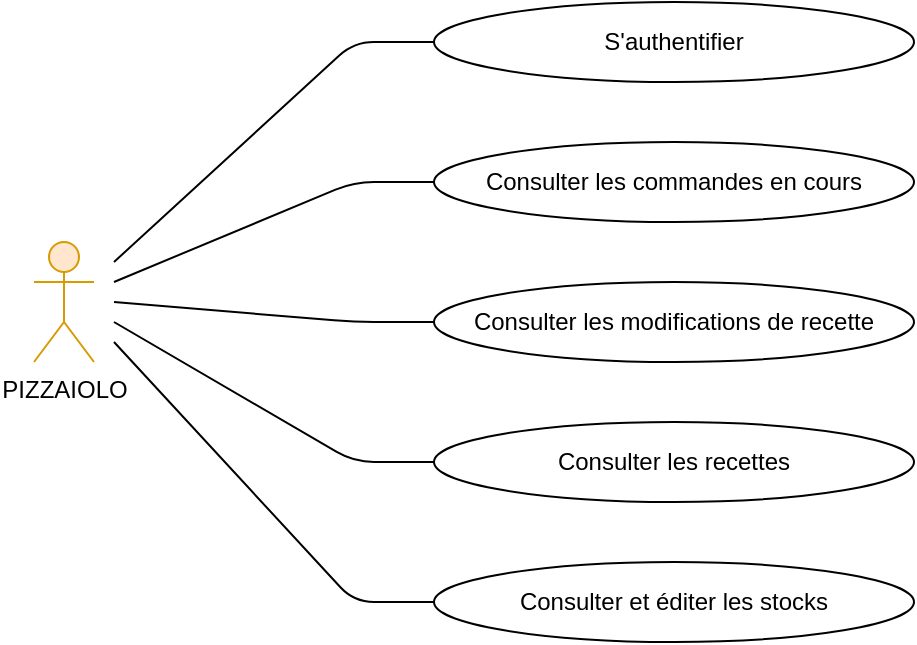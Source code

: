 <mxfile version="13.2.4" type="github">
  <diagram id="rPk13x838Z386rAraOWN" name="Page-1">
    <mxGraphModel dx="946" dy="472" grid="1" gridSize="10" guides="1" tooltips="1" connect="1" arrows="1" fold="1" page="1" pageScale="1" pageWidth="827" pageHeight="1169" math="0" shadow="0">
      <root>
        <mxCell id="0" />
        <mxCell id="1" parent="0" />
        <mxCell id="JB_AflfCaHxMsUsFs5H9-1" value="PIZZAIOLO" style="shape=umlActor;verticalLabelPosition=bottom;labelBackgroundColor=#ffffff;verticalAlign=top;html=1;outlineConnect=0;fillColor=#ffe6cc;strokeColor=#d79b00;" parent="1" vertex="1">
          <mxGeometry x="40" y="170" width="30" height="60" as="geometry" />
        </mxCell>
        <mxCell id="JB_AflfCaHxMsUsFs5H9-2" value="S&#39;authentifier" style="ellipse;whiteSpace=wrap;html=1;" parent="1" vertex="1">
          <mxGeometry x="240" y="50" width="240" height="40" as="geometry" />
        </mxCell>
        <mxCell id="JB_AflfCaHxMsUsFs5H9-3" value="Consulter les commandes en cours" style="ellipse;whiteSpace=wrap;html=1;" parent="1" vertex="1">
          <mxGeometry x="240" y="120" width="240" height="40" as="geometry" />
        </mxCell>
        <mxCell id="JB_AflfCaHxMsUsFs5H9-4" value="Consulter les modifications de recette" style="ellipse;whiteSpace=wrap;html=1;" parent="1" vertex="1">
          <mxGeometry x="240" y="190" width="240" height="40" as="geometry" />
        </mxCell>
        <mxCell id="JB_AflfCaHxMsUsFs5H9-5" value="Consulter les recettes" style="ellipse;whiteSpace=wrap;html=1;" parent="1" vertex="1">
          <mxGeometry x="240" y="260" width="240" height="40" as="geometry" />
        </mxCell>
        <mxCell id="JB_AflfCaHxMsUsFs5H9-6" value="Consulter et éditer les stocks" style="ellipse;whiteSpace=wrap;html=1;" parent="1" vertex="1">
          <mxGeometry x="240" y="330" width="240" height="40" as="geometry" />
        </mxCell>
        <mxCell id="-wHJnrs8Q-9VzOLrZA13-1" value="" style="endArrow=none;html=1;entryX=0;entryY=0.5;entryDx=0;entryDy=0;" edge="1" parent="1" target="JB_AflfCaHxMsUsFs5H9-2">
          <mxGeometry width="50" height="50" relative="1" as="geometry">
            <mxPoint x="80" y="180" as="sourcePoint" />
            <mxPoint x="440" y="220" as="targetPoint" />
            <Array as="points">
              <mxPoint x="200" y="70" />
            </Array>
          </mxGeometry>
        </mxCell>
        <mxCell id="-wHJnrs8Q-9VzOLrZA13-2" value="" style="endArrow=none;html=1;entryX=0;entryY=0.5;entryDx=0;entryDy=0;" edge="1" parent="1" target="JB_AflfCaHxMsUsFs5H9-3">
          <mxGeometry width="50" height="50" relative="1" as="geometry">
            <mxPoint x="80" y="190" as="sourcePoint" />
            <mxPoint x="440" y="220" as="targetPoint" />
            <Array as="points">
              <mxPoint x="200" y="140" />
            </Array>
          </mxGeometry>
        </mxCell>
        <mxCell id="-wHJnrs8Q-9VzOLrZA13-3" value="" style="endArrow=none;html=1;entryX=0;entryY=0.5;entryDx=0;entryDy=0;" edge="1" parent="1" target="JB_AflfCaHxMsUsFs5H9-4">
          <mxGeometry width="50" height="50" relative="1" as="geometry">
            <mxPoint x="80" y="200" as="sourcePoint" />
            <mxPoint x="440" y="220" as="targetPoint" />
            <Array as="points">
              <mxPoint x="200" y="210" />
            </Array>
          </mxGeometry>
        </mxCell>
        <mxCell id="-wHJnrs8Q-9VzOLrZA13-4" value="" style="endArrow=none;html=1;exitX=0;exitY=0.5;exitDx=0;exitDy=0;" edge="1" parent="1" source="JB_AflfCaHxMsUsFs5H9-5">
          <mxGeometry width="50" height="50" relative="1" as="geometry">
            <mxPoint x="390" y="270" as="sourcePoint" />
            <mxPoint x="80" y="210" as="targetPoint" />
            <Array as="points">
              <mxPoint x="200" y="280" />
            </Array>
          </mxGeometry>
        </mxCell>
        <mxCell id="-wHJnrs8Q-9VzOLrZA13-5" value="" style="endArrow=none;html=1;exitX=0;exitY=0.5;exitDx=0;exitDy=0;" edge="1" parent="1" source="JB_AflfCaHxMsUsFs5H9-6">
          <mxGeometry width="50" height="50" relative="1" as="geometry">
            <mxPoint x="390" y="270" as="sourcePoint" />
            <mxPoint x="80" y="220" as="targetPoint" />
            <Array as="points">
              <mxPoint x="200" y="350" />
            </Array>
          </mxGeometry>
        </mxCell>
      </root>
    </mxGraphModel>
  </diagram>
</mxfile>
